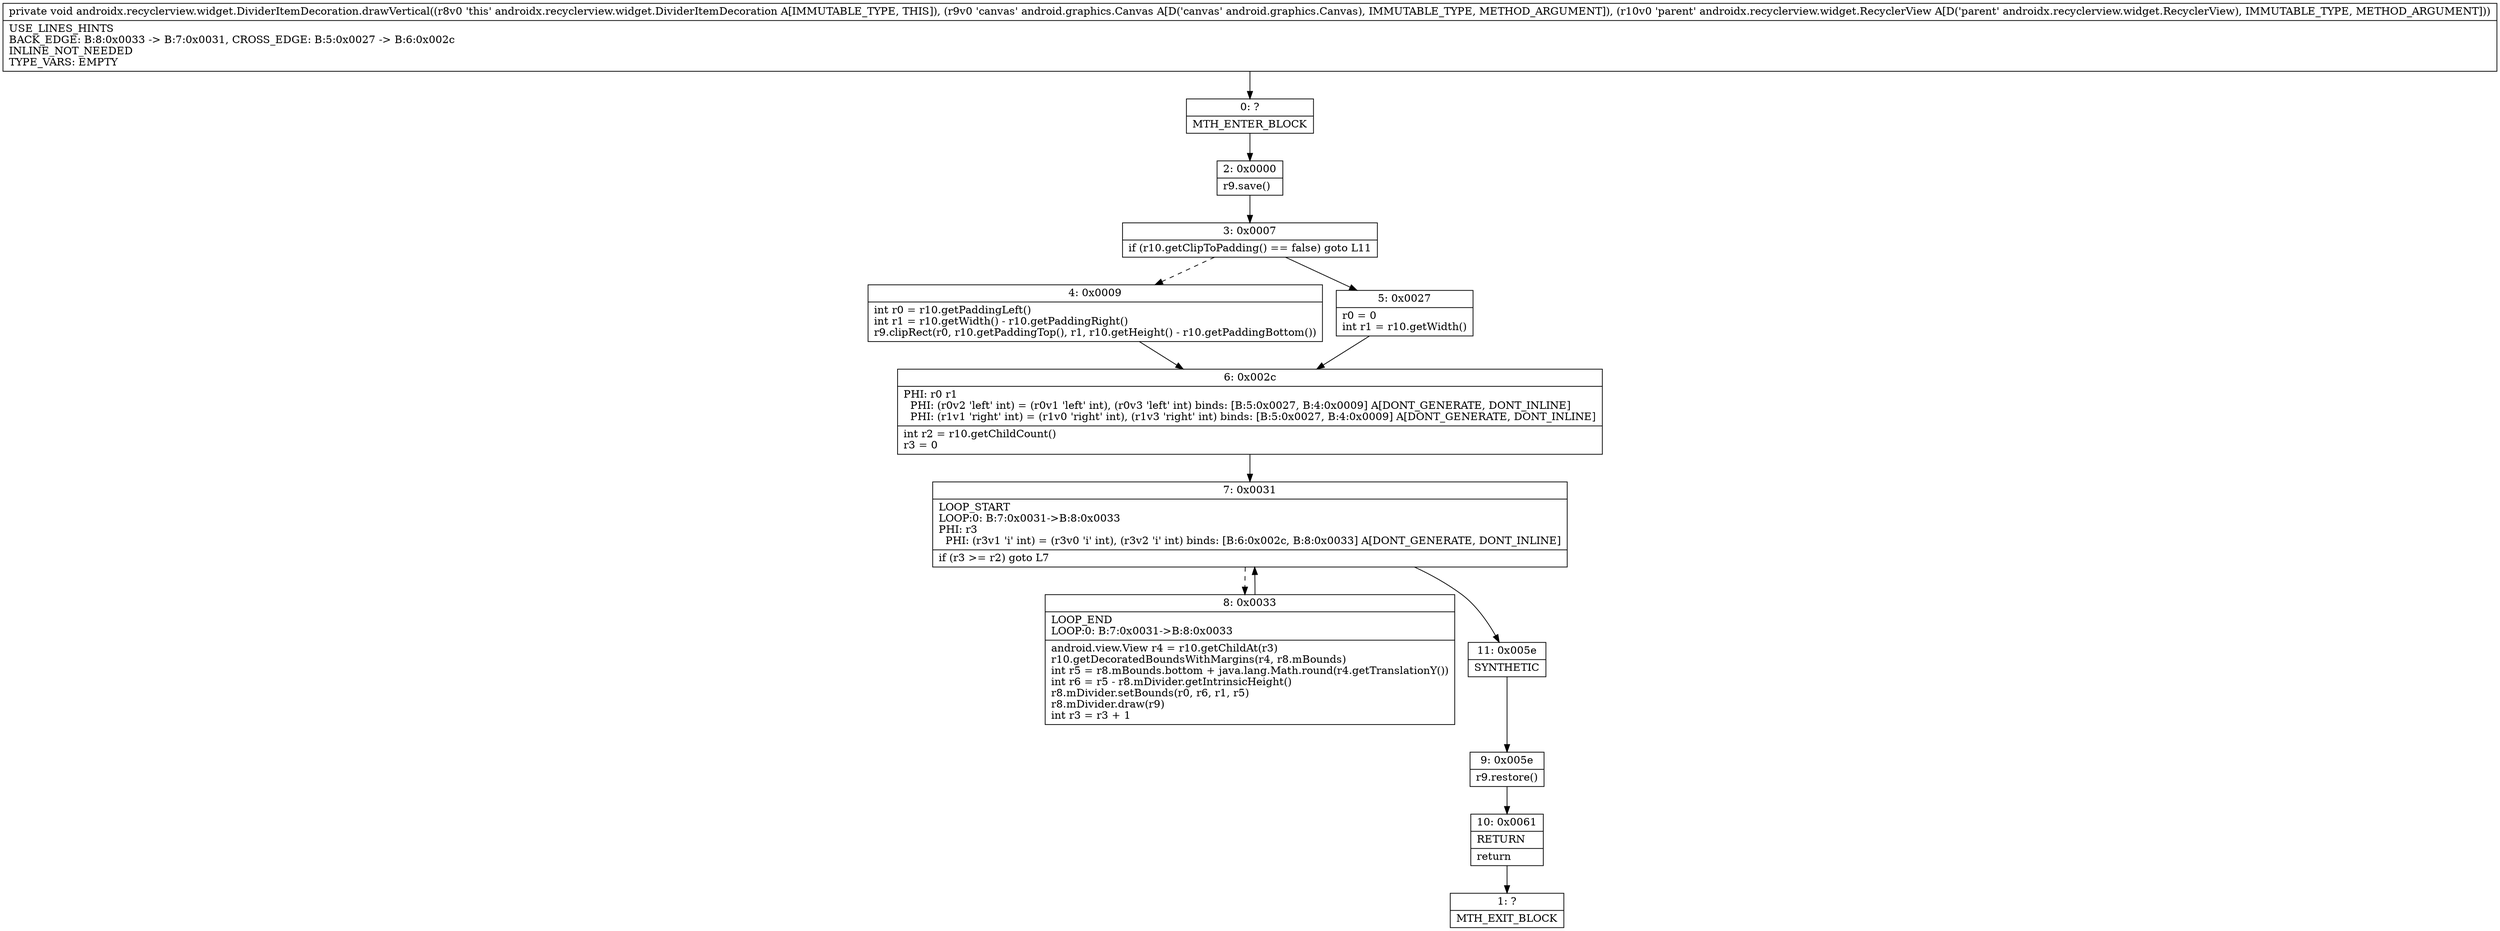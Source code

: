 digraph "CFG forandroidx.recyclerview.widget.DividerItemDecoration.drawVertical(Landroid\/graphics\/Canvas;Landroidx\/recyclerview\/widget\/RecyclerView;)V" {
Node_0 [shape=record,label="{0\:\ ?|MTH_ENTER_BLOCK\l}"];
Node_2 [shape=record,label="{2\:\ 0x0000|r9.save()\l}"];
Node_3 [shape=record,label="{3\:\ 0x0007|if (r10.getClipToPadding() == false) goto L11\l}"];
Node_4 [shape=record,label="{4\:\ 0x0009|int r0 = r10.getPaddingLeft()\lint r1 = r10.getWidth() \- r10.getPaddingRight()\lr9.clipRect(r0, r10.getPaddingTop(), r1, r10.getHeight() \- r10.getPaddingBottom())\l}"];
Node_6 [shape=record,label="{6\:\ 0x002c|PHI: r0 r1 \l  PHI: (r0v2 'left' int) = (r0v1 'left' int), (r0v3 'left' int) binds: [B:5:0x0027, B:4:0x0009] A[DONT_GENERATE, DONT_INLINE]\l  PHI: (r1v1 'right' int) = (r1v0 'right' int), (r1v3 'right' int) binds: [B:5:0x0027, B:4:0x0009] A[DONT_GENERATE, DONT_INLINE]\l|int r2 = r10.getChildCount()\lr3 = 0\l}"];
Node_7 [shape=record,label="{7\:\ 0x0031|LOOP_START\lLOOP:0: B:7:0x0031\-\>B:8:0x0033\lPHI: r3 \l  PHI: (r3v1 'i' int) = (r3v0 'i' int), (r3v2 'i' int) binds: [B:6:0x002c, B:8:0x0033] A[DONT_GENERATE, DONT_INLINE]\l|if (r3 \>= r2) goto L7\l}"];
Node_8 [shape=record,label="{8\:\ 0x0033|LOOP_END\lLOOP:0: B:7:0x0031\-\>B:8:0x0033\l|android.view.View r4 = r10.getChildAt(r3)\lr10.getDecoratedBoundsWithMargins(r4, r8.mBounds)\lint r5 = r8.mBounds.bottom + java.lang.Math.round(r4.getTranslationY())\lint r6 = r5 \- r8.mDivider.getIntrinsicHeight()\lr8.mDivider.setBounds(r0, r6, r1, r5)\lr8.mDivider.draw(r9)\lint r3 = r3 + 1\l}"];
Node_11 [shape=record,label="{11\:\ 0x005e|SYNTHETIC\l}"];
Node_9 [shape=record,label="{9\:\ 0x005e|r9.restore()\l}"];
Node_10 [shape=record,label="{10\:\ 0x0061|RETURN\l|return\l}"];
Node_1 [shape=record,label="{1\:\ ?|MTH_EXIT_BLOCK\l}"];
Node_5 [shape=record,label="{5\:\ 0x0027|r0 = 0\lint r1 = r10.getWidth()\l}"];
MethodNode[shape=record,label="{private void androidx.recyclerview.widget.DividerItemDecoration.drawVertical((r8v0 'this' androidx.recyclerview.widget.DividerItemDecoration A[IMMUTABLE_TYPE, THIS]), (r9v0 'canvas' android.graphics.Canvas A[D('canvas' android.graphics.Canvas), IMMUTABLE_TYPE, METHOD_ARGUMENT]), (r10v0 'parent' androidx.recyclerview.widget.RecyclerView A[D('parent' androidx.recyclerview.widget.RecyclerView), IMMUTABLE_TYPE, METHOD_ARGUMENT]))  | USE_LINES_HINTS\lBACK_EDGE: B:8:0x0033 \-\> B:7:0x0031, CROSS_EDGE: B:5:0x0027 \-\> B:6:0x002c\lINLINE_NOT_NEEDED\lTYPE_VARS: EMPTY\l}"];
MethodNode -> Node_0;Node_0 -> Node_2;
Node_2 -> Node_3;
Node_3 -> Node_4[style=dashed];
Node_3 -> Node_5;
Node_4 -> Node_6;
Node_6 -> Node_7;
Node_7 -> Node_8[style=dashed];
Node_7 -> Node_11;
Node_8 -> Node_7;
Node_11 -> Node_9;
Node_9 -> Node_10;
Node_10 -> Node_1;
Node_5 -> Node_6;
}

